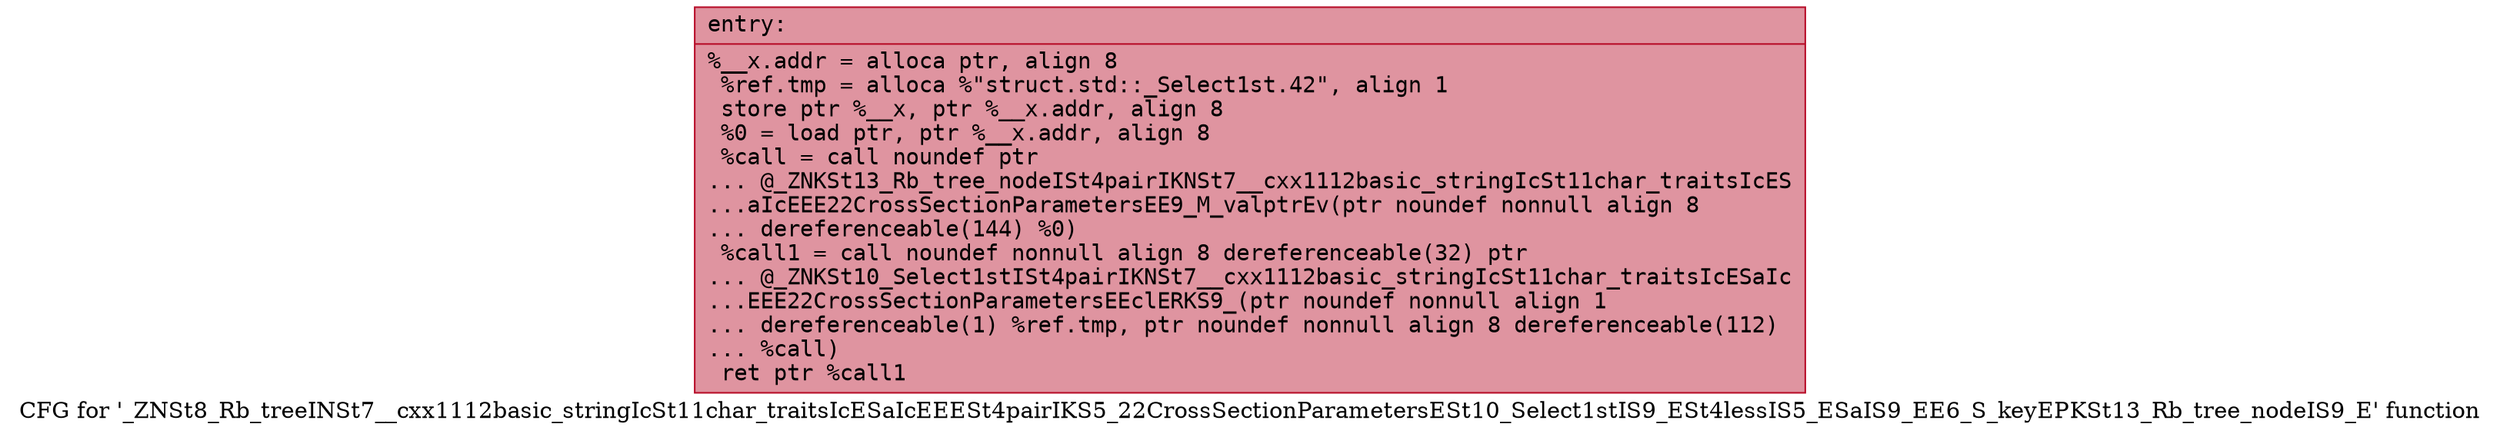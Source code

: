 digraph "CFG for '_ZNSt8_Rb_treeINSt7__cxx1112basic_stringIcSt11char_traitsIcESaIcEEESt4pairIKS5_22CrossSectionParametersESt10_Select1stIS9_ESt4lessIS5_ESaIS9_EE6_S_keyEPKSt13_Rb_tree_nodeIS9_E' function" {
	label="CFG for '_ZNSt8_Rb_treeINSt7__cxx1112basic_stringIcSt11char_traitsIcESaIcEEESt4pairIKS5_22CrossSectionParametersESt10_Select1stIS9_ESt4lessIS5_ESaIS9_EE6_S_keyEPKSt13_Rb_tree_nodeIS9_E' function";

	Node0x562c4e6223e0 [shape=record,color="#b70d28ff", style=filled, fillcolor="#b70d2870" fontname="Courier",label="{entry:\l|  %__x.addr = alloca ptr, align 8\l  %ref.tmp = alloca %\"struct.std::_Select1st.42\", align 1\l  store ptr %__x, ptr %__x.addr, align 8\l  %0 = load ptr, ptr %__x.addr, align 8\l  %call = call noundef ptr\l... @_ZNKSt13_Rb_tree_nodeISt4pairIKNSt7__cxx1112basic_stringIcSt11char_traitsIcES\l...aIcEEE22CrossSectionParametersEE9_M_valptrEv(ptr noundef nonnull align 8\l... dereferenceable(144) %0)\l  %call1 = call noundef nonnull align 8 dereferenceable(32) ptr\l... @_ZNKSt10_Select1stISt4pairIKNSt7__cxx1112basic_stringIcSt11char_traitsIcESaIc\l...EEE22CrossSectionParametersEEclERKS9_(ptr noundef nonnull align 1\l... dereferenceable(1) %ref.tmp, ptr noundef nonnull align 8 dereferenceable(112)\l... %call)\l  ret ptr %call1\l}"];
}
